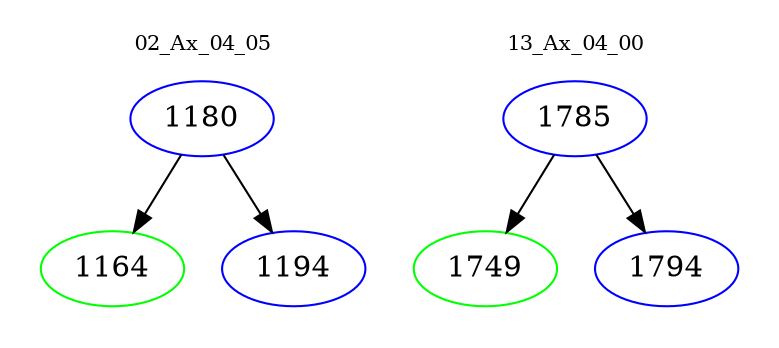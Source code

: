 digraph{
subgraph cluster_0 {
color = white
label = "02_Ax_04_05";
fontsize=10;
T0_1180 [label="1180", color="blue"]
T0_1180 -> T0_1164 [color="black"]
T0_1164 [label="1164", color="green"]
T0_1180 -> T0_1194 [color="black"]
T0_1194 [label="1194", color="blue"]
}
subgraph cluster_1 {
color = white
label = "13_Ax_04_00";
fontsize=10;
T1_1785 [label="1785", color="blue"]
T1_1785 -> T1_1749 [color="black"]
T1_1749 [label="1749", color="green"]
T1_1785 -> T1_1794 [color="black"]
T1_1794 [label="1794", color="blue"]
}
}
